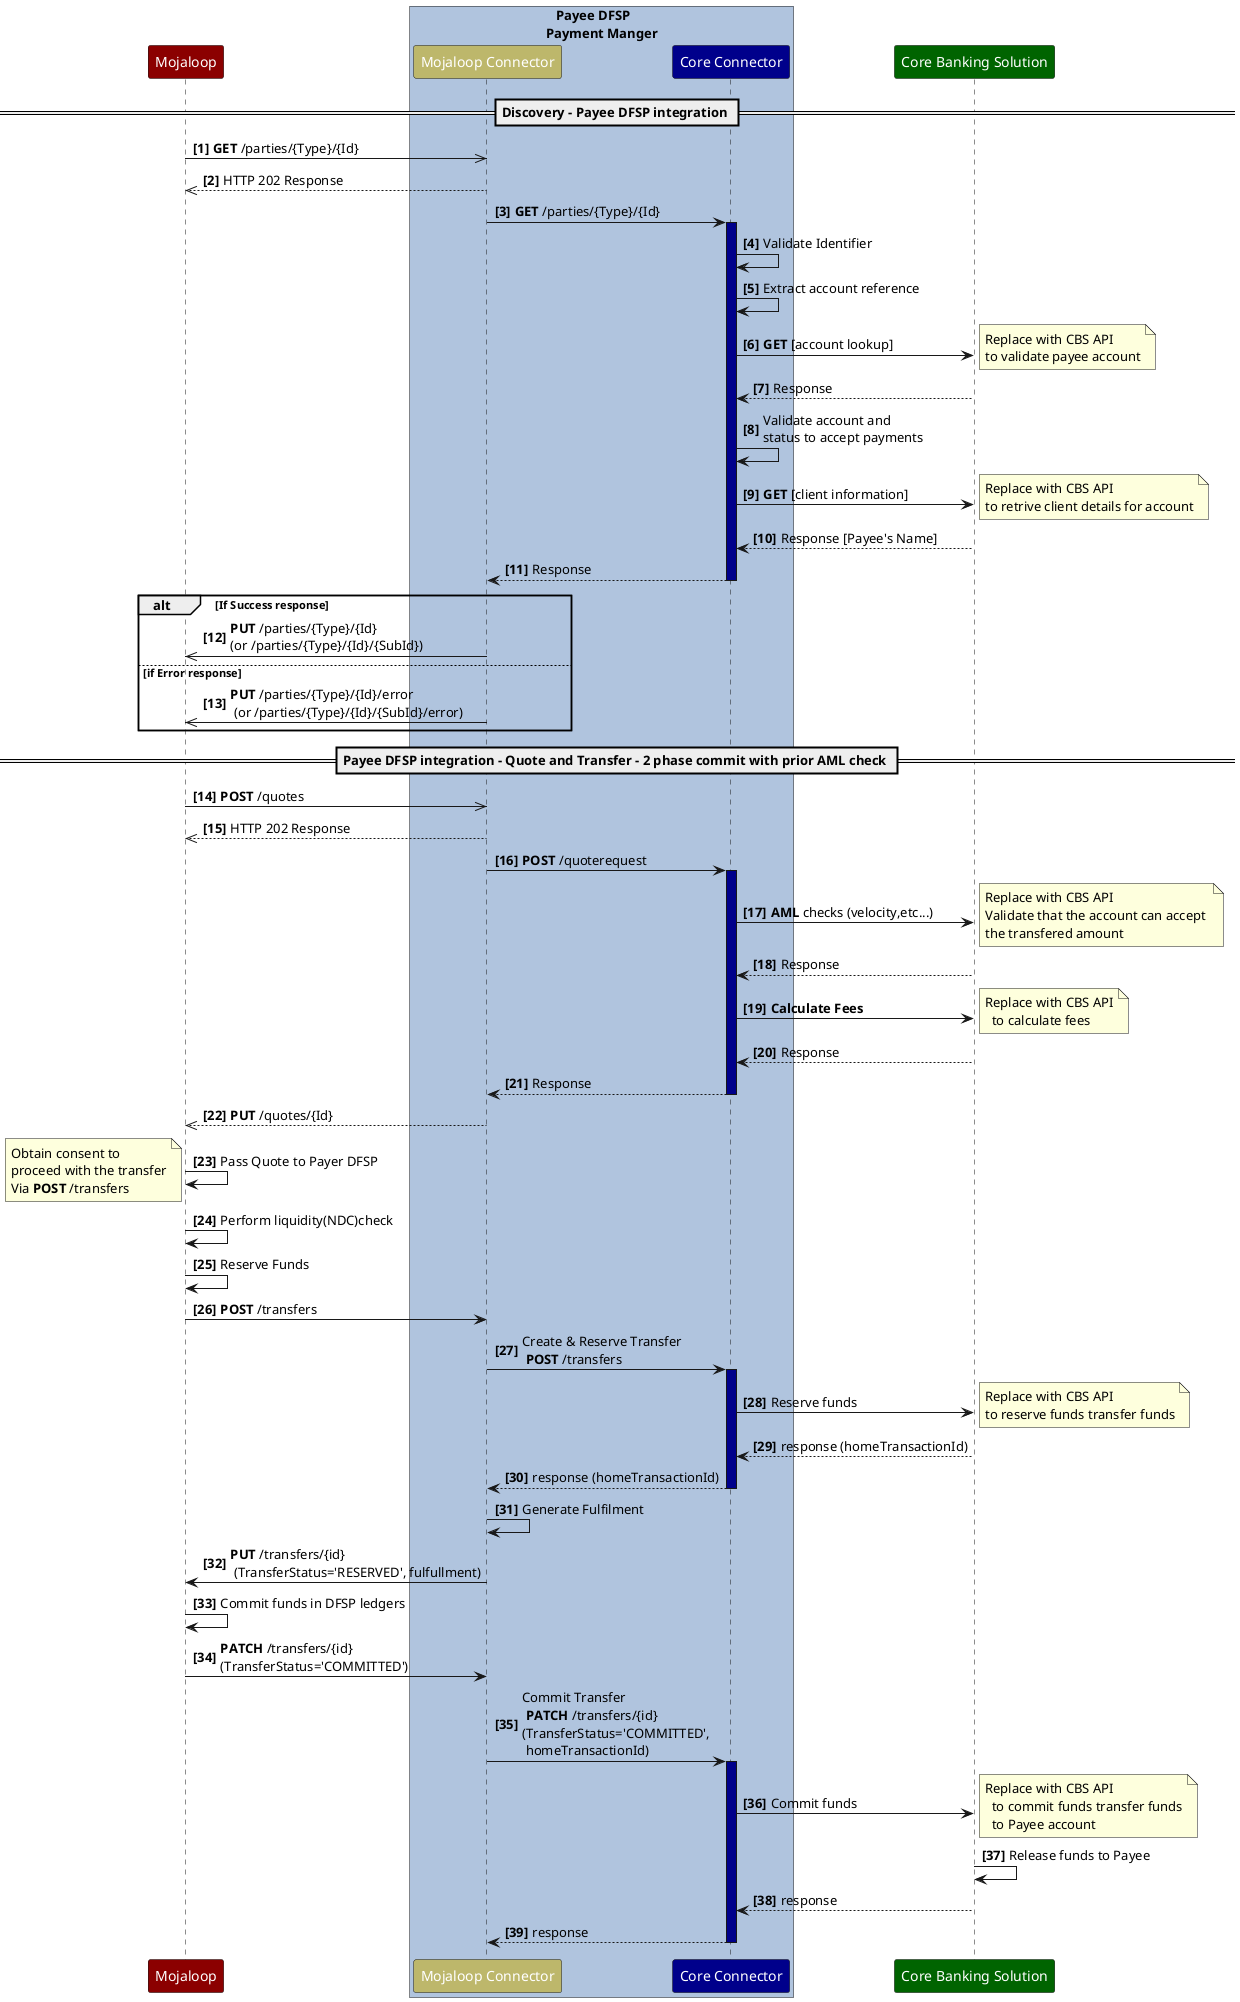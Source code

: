 @startuml PayeeDFSPIdealPattern
/'*****
--------------
******'/

' declare title
' title PayeeDFSPIdealPattern
' declare actors
skinparam participant {
  FontColor white
}
participant "Mojaloop" as Switch #DarkRed
box "   Payee DFSP\nPayment Manger" #LightSteelBlue
  participant "Mojaloop Connector" as MC #DarkKhaki
  participant "Core Connector" as CC  #DarkBlue
end box
participant "Core Banking Solution" as CBS #DarkGreen

autonumber 1 1 "<b>[0]"

== Discovery - Payee DFSP integration ==

Switch->>MC: **GET** /parties/{Type}/{Id}
MC-->>Switch: HTTP 202 Response
MC->CC: **GET** /parties/{Type}/{Id}
activate CC #DarkBlue
CC->CC: Validate Identifier
CC->CC: Extract account reference
CC->CBS: **GET** [account lookup]
note right 
  Replace with CBS API
  to validate payee account
end note
CBS-->CC: Response
CC->CC: Validate account and \nstatus to accept payments
CC->CBS: **GET** [client information] 
note right 
  Replace with CBS API
  to retrive client details for account
end note
CBS-->CC: Response [Payee's Name]
CC-->MC: Response
deactivate CC
alt If Success response
MC->>Switch: **PUT** /parties/{Type}/{Id} \n(or /parties/{Type}/{Id}/{SubId})
else if Error response
MC->>Switch: **PUT** /parties/{Type}/{Id}/error\n (or /parties/{Type}/{Id}/{SubId}/error)
end

== Payee DFSP integration - Quote and Transfer - 2 phase commit with prior AML check ==

Switch->>MC: **POST** /quotes
MC-->>Switch: HTTP 202 Response
MC->CC: **POST** /quoterequest
activate CC #DarkBlue
CC->CBS: **AML** checks (velocity,etc...)
note right 
  Replace with CBS API
  Validate that the account can accept 
  the transfered amount
end note
CBS-->CC: Response
CC->CBS: **Calculate Fees**
note right 
  Replace with CBS API
    to calculate fees
end note
CBS-->CC: Response
CC-->MC: Response
deactivate CC
MC-->>Switch: **PUT** /quotes/{Id} 
Switch->Switch: Pass Quote to Payer DFSP
note left
Obtain consent to 
proceed with the transfer
Via **POST** /transfers
end note
    Switch-> Switch: Perform liquidity(NDC)check
    Switch->Switch: Reserve Funds
    Switch->MC: **POST** /transfers
    MC->CC: Create & Reserve Transfer\n **POST** /transfers 
    activate CC #DarkBlue
    CC->CBS: Reserve funds 
note right 
  Replace with CBS API
  to reserve funds transfer funds
end note
    CBS-->CC: response (homeTransactionId)
    CC-->MC: response (homeTransactionId)
    deactivate CC
    MC->MC: Generate Fulfilment
    MC->Switch: **PUT** /transfers/{id}\n (TransferStatus='RESERVED', fulfullment)
    Switch->Switch: Commit funds in DFSP ledgers
    Switch->MC: **PATCH** /transfers/{id} \n(TransferStatus='COMMITTED')
    MC->CC: Commit Transfer\n **PATCH** /transfers/{id} \n(TransferStatus='COMMITTED',\n homeTransactionId) 
    activate CC #DarkBlue
    CC->CBS: Commit funds 
note right 
  Replace with CBS API
    to commit funds transfer funds
    to Payee account
end note
    CBS->CBS: Release funds to Payee 
    CBS-->CC: response
    CC-->MC: response
    deactivate CC

@enduml
